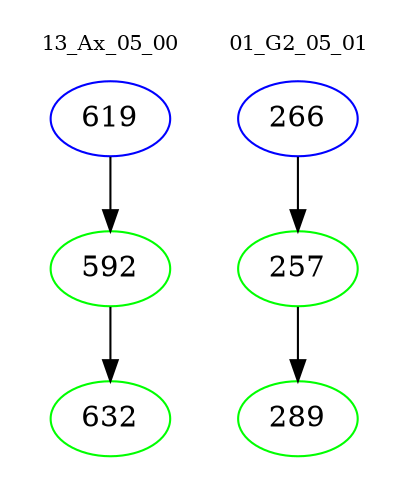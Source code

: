 digraph{
subgraph cluster_0 {
color = white
label = "13_Ax_05_00";
fontsize=10;
T0_619 [label="619", color="blue"]
T0_619 -> T0_592 [color="black"]
T0_592 [label="592", color="green"]
T0_592 -> T0_632 [color="black"]
T0_632 [label="632", color="green"]
}
subgraph cluster_1 {
color = white
label = "01_G2_05_01";
fontsize=10;
T1_266 [label="266", color="blue"]
T1_266 -> T1_257 [color="black"]
T1_257 [label="257", color="green"]
T1_257 -> T1_289 [color="black"]
T1_289 [label="289", color="green"]
}
}
